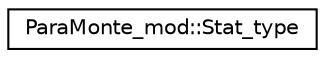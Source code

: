 digraph "Graphical Class Hierarchy"
{
 // LATEX_PDF_SIZE
  edge [fontname="Helvetica",fontsize="10",labelfontname="Helvetica",labelfontsize="10"];
  node [fontname="Helvetica",fontsize="10",shape=record];
  rankdir="LR";
  Node0 [label="ParaMonte_mod::Stat_type",height=0.2,width=0.4,color="black", fillcolor="white", style="filled",URL="$structParaMonte__mod_1_1Stat__type.html",tooltip="The derived type containing information about the statistics of the objective function and the runtim..."];
}
